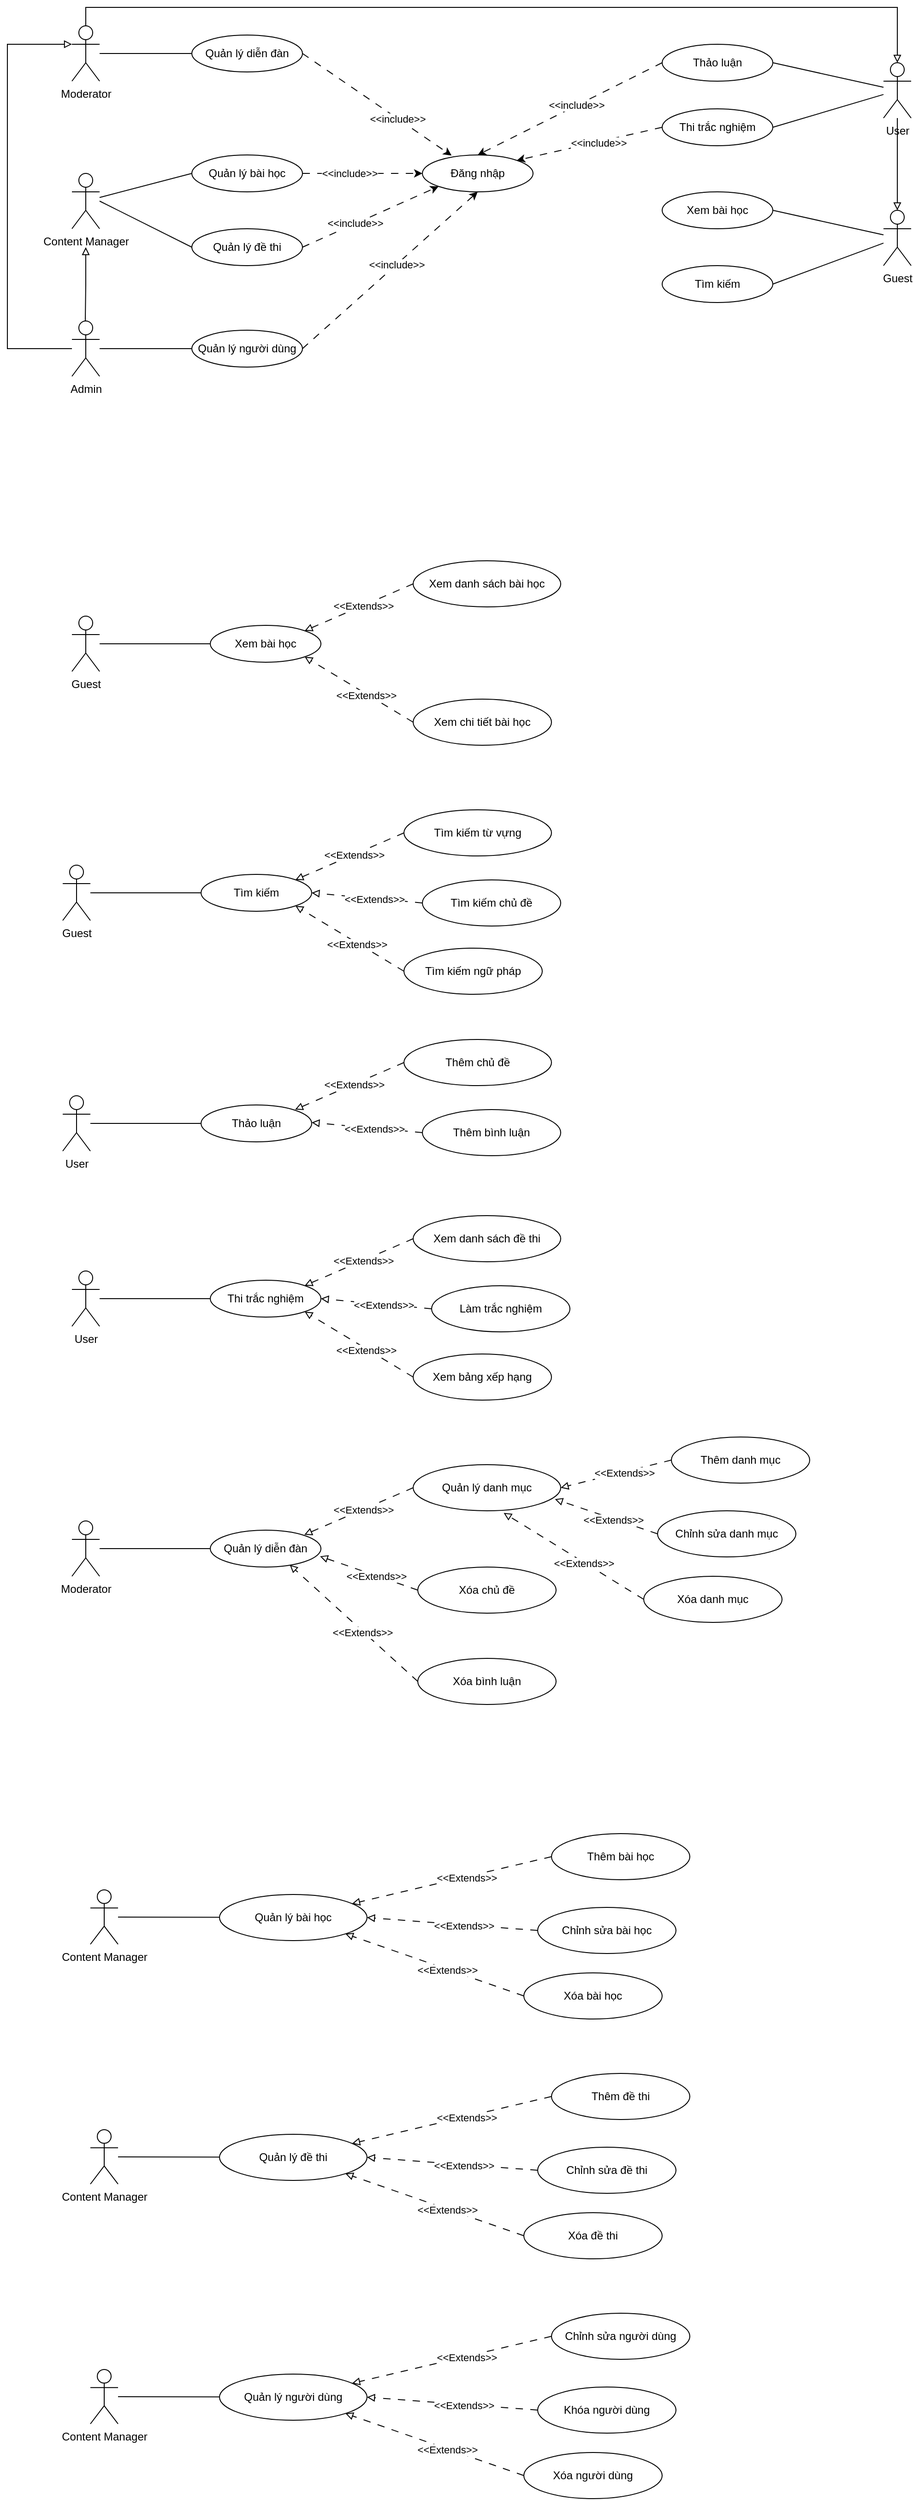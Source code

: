 <mxfile version="21.3.3" type="github">
  <diagram name="Trang-1" id="Rtv8dVOtGINkOgFMuuK0">
    <mxGraphModel dx="1750" dy="902" grid="1" gridSize="10" guides="1" tooltips="1" connect="1" arrows="1" fold="1" page="1" pageScale="1" pageWidth="2339" pageHeight="3300" math="0" shadow="0">
      <root>
        <mxCell id="0" />
        <mxCell id="1" parent="0" />
        <mxCell id="KmCH8Xh90aq2N9KF85zI-37" style="edgeStyle=orthogonalEdgeStyle;rounded=0;orthogonalLoop=1;jettySize=auto;html=1;exitX=0.5;exitY=0;exitDx=0;exitDy=0;exitPerimeter=0;entryX=0.5;entryY=0;entryDx=0;entryDy=0;entryPerimeter=0;endArrow=block;endFill=0;" edge="1" parent="1" source="KmCH8Xh90aq2N9KF85zI-1" target="KmCH8Xh90aq2N9KF85zI-5">
          <mxGeometry relative="1" as="geometry" />
        </mxCell>
        <mxCell id="KmCH8Xh90aq2N9KF85zI-1" value="Moderator" style="shape=umlActor;verticalLabelPosition=bottom;verticalAlign=top;html=1;outlineConnect=0;" vertex="1" parent="1">
          <mxGeometry x="150" y="100" width="30" height="60" as="geometry" />
        </mxCell>
        <mxCell id="KmCH8Xh90aq2N9KF85zI-2" value="Guest" style="shape=umlActor;verticalLabelPosition=bottom;verticalAlign=top;html=1;outlineConnect=0;" vertex="1" parent="1">
          <mxGeometry x="1030" y="300" width="30" height="60" as="geometry" />
        </mxCell>
        <mxCell id="KmCH8Xh90aq2N9KF85zI-3" value="Content Manager" style="shape=umlActor;verticalLabelPosition=bottom;verticalAlign=top;html=1;outlineConnect=0;" vertex="1" parent="1">
          <mxGeometry x="150" y="260" width="30" height="60" as="geometry" />
        </mxCell>
        <mxCell id="KmCH8Xh90aq2N9KF85zI-127" style="edgeStyle=orthogonalEdgeStyle;rounded=0;orthogonalLoop=1;jettySize=auto;html=1;entryX=0;entryY=0.333;entryDx=0;entryDy=0;entryPerimeter=0;endArrow=block;endFill=0;" edge="1" parent="1" source="KmCH8Xh90aq2N9KF85zI-4" target="KmCH8Xh90aq2N9KF85zI-1">
          <mxGeometry relative="1" as="geometry">
            <mxPoint x="80" y="80" as="targetPoint" />
            <Array as="points">
              <mxPoint x="80" y="450" />
              <mxPoint x="80" y="120" />
            </Array>
          </mxGeometry>
        </mxCell>
        <mxCell id="KmCH8Xh90aq2N9KF85zI-4" value="Admin" style="shape=umlActor;verticalLabelPosition=bottom;verticalAlign=top;html=1;outlineConnect=0;" vertex="1" parent="1">
          <mxGeometry x="150" y="420" width="30" height="60" as="geometry" />
        </mxCell>
        <mxCell id="KmCH8Xh90aq2N9KF85zI-36" style="edgeStyle=orthogonalEdgeStyle;rounded=0;orthogonalLoop=1;jettySize=auto;html=1;entryX=0.5;entryY=0;entryDx=0;entryDy=0;entryPerimeter=0;endArrow=block;endFill=0;strokeWidth=1;" edge="1" parent="1" source="KmCH8Xh90aq2N9KF85zI-5" target="KmCH8Xh90aq2N9KF85zI-2">
          <mxGeometry relative="1" as="geometry">
            <mxPoint x="1045" y="230" as="sourcePoint" />
          </mxGeometry>
        </mxCell>
        <mxCell id="KmCH8Xh90aq2N9KF85zI-5" value="User" style="shape=umlActor;verticalLabelPosition=bottom;verticalAlign=top;html=1;outlineConnect=0;" vertex="1" parent="1">
          <mxGeometry x="1030" y="140" width="30" height="60" as="geometry" />
        </mxCell>
        <mxCell id="KmCH8Xh90aq2N9KF85zI-15" style="rounded=0;orthogonalLoop=1;jettySize=auto;html=1;exitX=0;exitY=0.5;exitDx=0;exitDy=0;endArrow=none;endFill=0;" edge="1" parent="1" source="KmCH8Xh90aq2N9KF85zI-6" target="KmCH8Xh90aq2N9KF85zI-1">
          <mxGeometry relative="1" as="geometry" />
        </mxCell>
        <mxCell id="KmCH8Xh90aq2N9KF85zI-18" style="rounded=0;orthogonalLoop=1;jettySize=auto;html=1;exitX=1;exitY=0.5;exitDx=0;exitDy=0;entryX=0.264;entryY=0.017;entryDx=0;entryDy=0;entryPerimeter=0;dashed=1;dashPattern=8 8;endArrow=classic;endFill=1;" edge="1" parent="1" source="KmCH8Xh90aq2N9KF85zI-6" target="KmCH8Xh90aq2N9KF85zI-14">
          <mxGeometry relative="1" as="geometry" />
        </mxCell>
        <mxCell id="KmCH8Xh90aq2N9KF85zI-24" value="&amp;lt;&amp;lt;include&amp;gt;&amp;gt;" style="edgeLabel;html=1;align=center;verticalAlign=middle;resizable=0;points=[];" vertex="1" connectable="0" parent="KmCH8Xh90aq2N9KF85zI-18">
          <mxGeometry x="0.277" relative="1" as="geometry">
            <mxPoint as="offset" />
          </mxGeometry>
        </mxCell>
        <mxCell id="KmCH8Xh90aq2N9KF85zI-6" value="Quản lý diễn đàn" style="ellipse;whiteSpace=wrap;html=1;" vertex="1" parent="1">
          <mxGeometry x="280" y="110" width="120" height="40" as="geometry" />
        </mxCell>
        <mxCell id="KmCH8Xh90aq2N9KF85zI-23" style="rounded=0;orthogonalLoop=1;jettySize=auto;html=1;exitX=0;exitY=0.5;exitDx=0;exitDy=0;entryX=1;entryY=0;entryDx=0;entryDy=0;dashed=1;dashPattern=8 8;endArrow=classic;endFill=1;" edge="1" parent="1" source="KmCH8Xh90aq2N9KF85zI-7" target="KmCH8Xh90aq2N9KF85zI-14">
          <mxGeometry relative="1" as="geometry" />
        </mxCell>
        <mxCell id="KmCH8Xh90aq2N9KF85zI-28" value="&amp;lt;&amp;lt;include&amp;gt;&amp;gt;" style="edgeLabel;html=1;align=center;verticalAlign=middle;resizable=0;points=[];" vertex="1" connectable="0" parent="KmCH8Xh90aq2N9KF85zI-23">
          <mxGeometry x="-0.113" y="1" relative="1" as="geometry">
            <mxPoint as="offset" />
          </mxGeometry>
        </mxCell>
        <mxCell id="KmCH8Xh90aq2N9KF85zI-34" style="rounded=0;orthogonalLoop=1;jettySize=auto;html=1;exitX=1;exitY=0.5;exitDx=0;exitDy=0;endArrow=none;endFill=0;" edge="1" parent="1" source="KmCH8Xh90aq2N9KF85zI-7" target="KmCH8Xh90aq2N9KF85zI-5">
          <mxGeometry relative="1" as="geometry" />
        </mxCell>
        <mxCell id="KmCH8Xh90aq2N9KF85zI-7" value="Thi trắc nghiệm" style="ellipse;whiteSpace=wrap;html=1;" vertex="1" parent="1">
          <mxGeometry x="790" y="190" width="120" height="40" as="geometry" />
        </mxCell>
        <mxCell id="KmCH8Xh90aq2N9KF85zI-21" style="rounded=0;orthogonalLoop=1;jettySize=auto;html=1;exitX=1;exitY=0.5;exitDx=0;exitDy=0;entryX=0.5;entryY=1;entryDx=0;entryDy=0;dashed=1;dashPattern=8 8;endArrow=classic;endFill=1;" edge="1" parent="1" source="KmCH8Xh90aq2N9KF85zI-8" target="KmCH8Xh90aq2N9KF85zI-14">
          <mxGeometry relative="1" as="geometry" />
        </mxCell>
        <mxCell id="KmCH8Xh90aq2N9KF85zI-27" value="&amp;lt;&amp;lt;include&amp;gt;&amp;gt;" style="edgeLabel;html=1;align=center;verticalAlign=middle;resizable=0;points=[];" vertex="1" connectable="0" parent="KmCH8Xh90aq2N9KF85zI-21">
          <mxGeometry x="0.073" relative="1" as="geometry">
            <mxPoint as="offset" />
          </mxGeometry>
        </mxCell>
        <mxCell id="KmCH8Xh90aq2N9KF85zI-30" style="rounded=0;orthogonalLoop=1;jettySize=auto;html=1;exitX=0;exitY=0.5;exitDx=0;exitDy=0;endArrow=none;endFill=0;" edge="1" parent="1" source="KmCH8Xh90aq2N9KF85zI-8" target="KmCH8Xh90aq2N9KF85zI-4">
          <mxGeometry relative="1" as="geometry" />
        </mxCell>
        <mxCell id="KmCH8Xh90aq2N9KF85zI-8" value="Quản lý người dùng" style="ellipse;whiteSpace=wrap;html=1;" vertex="1" parent="1">
          <mxGeometry x="280" y="430" width="120" height="40" as="geometry" />
        </mxCell>
        <mxCell id="KmCH8Xh90aq2N9KF85zI-22" style="rounded=0;orthogonalLoop=1;jettySize=auto;html=1;exitX=0;exitY=0.5;exitDx=0;exitDy=0;entryX=0.5;entryY=0;entryDx=0;entryDy=0;dashed=1;dashPattern=8 8;endArrow=classic;endFill=1;" edge="1" parent="1" source="KmCH8Xh90aq2N9KF85zI-9" target="KmCH8Xh90aq2N9KF85zI-14">
          <mxGeometry relative="1" as="geometry" />
        </mxCell>
        <mxCell id="KmCH8Xh90aq2N9KF85zI-29" value="&amp;lt;&amp;lt;include&amp;gt;&amp;gt;" style="edgeLabel;html=1;align=center;verticalAlign=middle;resizable=0;points=[];" vertex="1" connectable="0" parent="KmCH8Xh90aq2N9KF85zI-22">
          <mxGeometry x="-0.069" y="-1" relative="1" as="geometry">
            <mxPoint as="offset" />
          </mxGeometry>
        </mxCell>
        <mxCell id="KmCH8Xh90aq2N9KF85zI-33" style="rounded=0;orthogonalLoop=1;jettySize=auto;html=1;exitX=1;exitY=0.5;exitDx=0;exitDy=0;endArrow=none;endFill=0;" edge="1" parent="1" source="KmCH8Xh90aq2N9KF85zI-9" target="KmCH8Xh90aq2N9KF85zI-5">
          <mxGeometry relative="1" as="geometry" />
        </mxCell>
        <mxCell id="KmCH8Xh90aq2N9KF85zI-9" value="Thảo luận" style="ellipse;whiteSpace=wrap;html=1;" vertex="1" parent="1">
          <mxGeometry x="790" y="120" width="120" height="40" as="geometry" />
        </mxCell>
        <mxCell id="KmCH8Xh90aq2N9KF85zI-17" style="rounded=0;orthogonalLoop=1;jettySize=auto;html=1;exitX=0;exitY=0.5;exitDx=0;exitDy=0;endArrow=none;endFill=0;" edge="1" parent="1" source="KmCH8Xh90aq2N9KF85zI-10">
          <mxGeometry relative="1" as="geometry">
            <mxPoint x="180" y="290" as="targetPoint" />
          </mxGeometry>
        </mxCell>
        <mxCell id="KmCH8Xh90aq2N9KF85zI-20" style="rounded=0;orthogonalLoop=1;jettySize=auto;html=1;exitX=1;exitY=0.5;exitDx=0;exitDy=0;entryX=0;entryY=1;entryDx=0;entryDy=0;dashed=1;dashPattern=8 8;endArrow=classic;endFill=1;" edge="1" parent="1" source="KmCH8Xh90aq2N9KF85zI-10" target="KmCH8Xh90aq2N9KF85zI-14">
          <mxGeometry relative="1" as="geometry" />
        </mxCell>
        <mxCell id="KmCH8Xh90aq2N9KF85zI-26" value="&amp;lt;&amp;lt;include&amp;gt;&amp;gt;" style="edgeLabel;html=1;align=center;verticalAlign=middle;resizable=0;points=[];" vertex="1" connectable="0" parent="KmCH8Xh90aq2N9KF85zI-20">
          <mxGeometry x="-0.232" relative="1" as="geometry">
            <mxPoint y="-1" as="offset" />
          </mxGeometry>
        </mxCell>
        <mxCell id="KmCH8Xh90aq2N9KF85zI-10" value="Quản lý đề thi" style="ellipse;whiteSpace=wrap;html=1;" vertex="1" parent="1">
          <mxGeometry x="280" y="320" width="120" height="40" as="geometry" />
        </mxCell>
        <mxCell id="KmCH8Xh90aq2N9KF85zI-16" style="rounded=0;orthogonalLoop=1;jettySize=auto;html=1;exitX=0;exitY=0.5;exitDx=0;exitDy=0;endArrow=none;endFill=0;" edge="1" parent="1" source="KmCH8Xh90aq2N9KF85zI-11" target="KmCH8Xh90aq2N9KF85zI-3">
          <mxGeometry relative="1" as="geometry" />
        </mxCell>
        <mxCell id="KmCH8Xh90aq2N9KF85zI-19" style="rounded=0;orthogonalLoop=1;jettySize=auto;html=1;exitX=1;exitY=0.5;exitDx=0;exitDy=0;entryX=0;entryY=0.5;entryDx=0;entryDy=0;dashed=1;dashPattern=8 8;endArrow=classic;endFill=1;" edge="1" parent="1" source="KmCH8Xh90aq2N9KF85zI-11" target="KmCH8Xh90aq2N9KF85zI-14">
          <mxGeometry relative="1" as="geometry" />
        </mxCell>
        <mxCell id="KmCH8Xh90aq2N9KF85zI-25" value="&amp;lt;&amp;lt;include&amp;gt;&amp;gt;" style="edgeLabel;html=1;align=center;verticalAlign=middle;resizable=0;points=[];" vertex="1" connectable="0" parent="KmCH8Xh90aq2N9KF85zI-19">
          <mxGeometry x="-0.224" relative="1" as="geometry">
            <mxPoint as="offset" />
          </mxGeometry>
        </mxCell>
        <mxCell id="KmCH8Xh90aq2N9KF85zI-11" value="Quản lý bài học" style="ellipse;whiteSpace=wrap;html=1;" vertex="1" parent="1">
          <mxGeometry x="280" y="240" width="120" height="40" as="geometry" />
        </mxCell>
        <mxCell id="KmCH8Xh90aq2N9KF85zI-31" style="rounded=0;orthogonalLoop=1;jettySize=auto;html=1;exitX=1;exitY=0.5;exitDx=0;exitDy=0;endArrow=none;endFill=0;" edge="1" parent="1" source="KmCH8Xh90aq2N9KF85zI-12" target="KmCH8Xh90aq2N9KF85zI-2">
          <mxGeometry relative="1" as="geometry" />
        </mxCell>
        <mxCell id="KmCH8Xh90aq2N9KF85zI-12" value="Tìm kiếm" style="ellipse;whiteSpace=wrap;html=1;" vertex="1" parent="1">
          <mxGeometry x="790" y="360" width="120" height="40" as="geometry" />
        </mxCell>
        <mxCell id="KmCH8Xh90aq2N9KF85zI-32" style="rounded=0;orthogonalLoop=1;jettySize=auto;html=1;exitX=1;exitY=0.5;exitDx=0;exitDy=0;endArrow=none;endFill=0;" edge="1" parent="1" source="KmCH8Xh90aq2N9KF85zI-13" target="KmCH8Xh90aq2N9KF85zI-2">
          <mxGeometry relative="1" as="geometry" />
        </mxCell>
        <mxCell id="KmCH8Xh90aq2N9KF85zI-13" value="Xem bài học" style="ellipse;whiteSpace=wrap;html=1;" vertex="1" parent="1">
          <mxGeometry x="790" y="280" width="120" height="40" as="geometry" />
        </mxCell>
        <mxCell id="KmCH8Xh90aq2N9KF85zI-14" value="Đăng nhập" style="ellipse;whiteSpace=wrap;html=1;" vertex="1" parent="1">
          <mxGeometry x="530" y="240" width="120" height="40" as="geometry" />
        </mxCell>
        <mxCell id="KmCH8Xh90aq2N9KF85zI-39" style="edgeStyle=orthogonalEdgeStyle;rounded=0;orthogonalLoop=1;jettySize=auto;html=1;exitX=0.5;exitY=0;exitDx=0;exitDy=0;exitPerimeter=0;endArrow=block;endFill=0;" edge="1" parent="1">
          <mxGeometry relative="1" as="geometry">
            <mxPoint x="164.996" y="340" as="targetPoint" />
            <mxPoint x="164.47" y="420" as="sourcePoint" />
          </mxGeometry>
        </mxCell>
        <mxCell id="KmCH8Xh90aq2N9KF85zI-40" value="Guest" style="shape=umlActor;verticalLabelPosition=bottom;verticalAlign=top;html=1;outlineConnect=0;" vertex="1" parent="1">
          <mxGeometry x="150" y="740" width="30" height="60" as="geometry" />
        </mxCell>
        <mxCell id="KmCH8Xh90aq2N9KF85zI-41" style="rounded=0;orthogonalLoop=1;jettySize=auto;html=1;exitX=1;exitY=0.5;exitDx=0;exitDy=0;endArrow=none;endFill=0;" edge="1" parent="1" source="KmCH8Xh90aq2N9KF85zI-42" target="KmCH8Xh90aq2N9KF85zI-40">
          <mxGeometry relative="1" as="geometry" />
        </mxCell>
        <mxCell id="KmCH8Xh90aq2N9KF85zI-42" value="Xem bài học" style="ellipse;whiteSpace=wrap;html=1;" vertex="1" parent="1">
          <mxGeometry x="300" y="750" width="120" height="40" as="geometry" />
        </mxCell>
        <mxCell id="KmCH8Xh90aq2N9KF85zI-46" style="rounded=0;orthogonalLoop=1;jettySize=auto;html=1;exitX=0;exitY=0.5;exitDx=0;exitDy=0;entryX=1;entryY=1;entryDx=0;entryDy=0;endArrow=block;endFill=0;dashed=1;dashPattern=8 8;" edge="1" parent="1" source="KmCH8Xh90aq2N9KF85zI-43" target="KmCH8Xh90aq2N9KF85zI-42">
          <mxGeometry relative="1" as="geometry" />
        </mxCell>
        <mxCell id="KmCH8Xh90aq2N9KF85zI-48" value="&amp;lt;&amp;lt;Extends&amp;gt;&amp;gt;" style="edgeLabel;html=1;align=center;verticalAlign=middle;resizable=0;points=[];" vertex="1" connectable="0" parent="KmCH8Xh90aq2N9KF85zI-46">
          <mxGeometry x="-0.14" y="1" relative="1" as="geometry">
            <mxPoint as="offset" />
          </mxGeometry>
        </mxCell>
        <mxCell id="KmCH8Xh90aq2N9KF85zI-43" value="Xem chi tiết bài học" style="ellipse;whiteSpace=wrap;html=1;" vertex="1" parent="1">
          <mxGeometry x="520" y="830" width="150" height="50" as="geometry" />
        </mxCell>
        <mxCell id="KmCH8Xh90aq2N9KF85zI-45" style="rounded=0;orthogonalLoop=1;jettySize=auto;html=1;exitX=0;exitY=0.5;exitDx=0;exitDy=0;entryX=1;entryY=0;entryDx=0;entryDy=0;endArrow=block;endFill=0;dashed=1;dashPattern=8 8;" edge="1" parent="1" source="KmCH8Xh90aq2N9KF85zI-44" target="KmCH8Xh90aq2N9KF85zI-42">
          <mxGeometry relative="1" as="geometry" />
        </mxCell>
        <mxCell id="KmCH8Xh90aq2N9KF85zI-47" value="&amp;lt;&amp;lt;Extends&amp;gt;&amp;gt;" style="edgeLabel;html=1;align=center;verticalAlign=middle;resizable=0;points=[];" vertex="1" connectable="0" parent="KmCH8Xh90aq2N9KF85zI-45">
          <mxGeometry x="-0.079" relative="1" as="geometry">
            <mxPoint as="offset" />
          </mxGeometry>
        </mxCell>
        <mxCell id="KmCH8Xh90aq2N9KF85zI-44" value="Xem danh sách bài học" style="ellipse;whiteSpace=wrap;html=1;" vertex="1" parent="1">
          <mxGeometry x="520" y="680" width="160" height="50" as="geometry" />
        </mxCell>
        <mxCell id="KmCH8Xh90aq2N9KF85zI-49" value="Guest" style="shape=umlActor;verticalLabelPosition=bottom;verticalAlign=top;html=1;outlineConnect=0;" vertex="1" parent="1">
          <mxGeometry x="140" y="1010" width="30" height="60" as="geometry" />
        </mxCell>
        <mxCell id="KmCH8Xh90aq2N9KF85zI-50" style="rounded=0;orthogonalLoop=1;jettySize=auto;html=1;exitX=1;exitY=0.5;exitDx=0;exitDy=0;endArrow=none;endFill=0;" edge="1" parent="1" source="KmCH8Xh90aq2N9KF85zI-51" target="KmCH8Xh90aq2N9KF85zI-49">
          <mxGeometry relative="1" as="geometry" />
        </mxCell>
        <mxCell id="KmCH8Xh90aq2N9KF85zI-51" value="Tìm kiếm" style="ellipse;whiteSpace=wrap;html=1;" vertex="1" parent="1">
          <mxGeometry x="290" y="1020" width="120" height="40" as="geometry" />
        </mxCell>
        <mxCell id="KmCH8Xh90aq2N9KF85zI-52" style="rounded=0;orthogonalLoop=1;jettySize=auto;html=1;exitX=0;exitY=0.5;exitDx=0;exitDy=0;entryX=1;entryY=1;entryDx=0;entryDy=0;endArrow=block;endFill=0;dashed=1;dashPattern=8 8;" edge="1" parent="1" source="KmCH8Xh90aq2N9KF85zI-54" target="KmCH8Xh90aq2N9KF85zI-51">
          <mxGeometry relative="1" as="geometry" />
        </mxCell>
        <mxCell id="KmCH8Xh90aq2N9KF85zI-53" value="&amp;lt;&amp;lt;Extends&amp;gt;&amp;gt;" style="edgeLabel;html=1;align=center;verticalAlign=middle;resizable=0;points=[];" vertex="1" connectable="0" parent="KmCH8Xh90aq2N9KF85zI-52">
          <mxGeometry x="-0.14" y="1" relative="1" as="geometry">
            <mxPoint as="offset" />
          </mxGeometry>
        </mxCell>
        <mxCell id="KmCH8Xh90aq2N9KF85zI-54" value="Tìm kiếm ngữ pháp" style="ellipse;whiteSpace=wrap;html=1;" vertex="1" parent="1">
          <mxGeometry x="510" y="1100" width="150" height="50" as="geometry" />
        </mxCell>
        <mxCell id="KmCH8Xh90aq2N9KF85zI-55" style="rounded=0;orthogonalLoop=1;jettySize=auto;html=1;exitX=0;exitY=0.5;exitDx=0;exitDy=0;entryX=1;entryY=0;entryDx=0;entryDy=0;endArrow=block;endFill=0;dashed=1;dashPattern=8 8;" edge="1" parent="1" source="KmCH8Xh90aq2N9KF85zI-57" target="KmCH8Xh90aq2N9KF85zI-51">
          <mxGeometry relative="1" as="geometry" />
        </mxCell>
        <mxCell id="KmCH8Xh90aq2N9KF85zI-56" value="&amp;lt;&amp;lt;Extends&amp;gt;&amp;gt;" style="edgeLabel;html=1;align=center;verticalAlign=middle;resizable=0;points=[];" vertex="1" connectable="0" parent="KmCH8Xh90aq2N9KF85zI-55">
          <mxGeometry x="-0.079" relative="1" as="geometry">
            <mxPoint as="offset" />
          </mxGeometry>
        </mxCell>
        <mxCell id="KmCH8Xh90aq2N9KF85zI-57" value="Tìm kiếm từ vựng" style="ellipse;whiteSpace=wrap;html=1;" vertex="1" parent="1">
          <mxGeometry x="510" y="950" width="160" height="50" as="geometry" />
        </mxCell>
        <mxCell id="KmCH8Xh90aq2N9KF85zI-58" style="rounded=0;orthogonalLoop=1;jettySize=auto;html=1;exitX=0;exitY=0.5;exitDx=0;exitDy=0;entryX=1;entryY=0.5;entryDx=0;entryDy=0;endArrow=block;endFill=0;dashed=1;dashPattern=8 8;" edge="1" parent="1" source="KmCH8Xh90aq2N9KF85zI-60" target="KmCH8Xh90aq2N9KF85zI-51">
          <mxGeometry relative="1" as="geometry">
            <mxPoint x="412" y="980" as="targetPoint" />
          </mxGeometry>
        </mxCell>
        <mxCell id="KmCH8Xh90aq2N9KF85zI-59" value="&amp;lt;&amp;lt;Extends&amp;gt;&amp;gt;" style="edgeLabel;html=1;align=center;verticalAlign=middle;resizable=0;points=[];" vertex="1" connectable="0" parent="KmCH8Xh90aq2N9KF85zI-58">
          <mxGeometry x="-0.14" y="1" relative="1" as="geometry">
            <mxPoint as="offset" />
          </mxGeometry>
        </mxCell>
        <mxCell id="KmCH8Xh90aq2N9KF85zI-60" value="Tìm kiếm chủ đề" style="ellipse;whiteSpace=wrap;html=1;" vertex="1" parent="1">
          <mxGeometry x="530" y="1026" width="150" height="50" as="geometry" />
        </mxCell>
        <mxCell id="KmCH8Xh90aq2N9KF85zI-61" value="User" style="shape=umlActor;verticalLabelPosition=bottom;verticalAlign=top;html=1;outlineConnect=0;" vertex="1" parent="1">
          <mxGeometry x="140" y="1260" width="30" height="60" as="geometry" />
        </mxCell>
        <mxCell id="KmCH8Xh90aq2N9KF85zI-62" style="rounded=0;orthogonalLoop=1;jettySize=auto;html=1;exitX=1;exitY=0.5;exitDx=0;exitDy=0;endArrow=none;endFill=0;" edge="1" parent="1" source="KmCH8Xh90aq2N9KF85zI-63" target="KmCH8Xh90aq2N9KF85zI-61">
          <mxGeometry relative="1" as="geometry" />
        </mxCell>
        <mxCell id="KmCH8Xh90aq2N9KF85zI-63" value="Thảo luận" style="ellipse;whiteSpace=wrap;html=1;" vertex="1" parent="1">
          <mxGeometry x="290" y="1270" width="120" height="40" as="geometry" />
        </mxCell>
        <mxCell id="KmCH8Xh90aq2N9KF85zI-65" style="rounded=0;orthogonalLoop=1;jettySize=auto;html=1;exitX=0;exitY=0.5;exitDx=0;exitDy=0;entryX=1;entryY=0;entryDx=0;entryDy=0;endArrow=block;endFill=0;dashed=1;dashPattern=8 8;" edge="1" parent="1" source="KmCH8Xh90aq2N9KF85zI-67">
          <mxGeometry relative="1" as="geometry">
            <mxPoint x="392" y="1275" as="targetPoint" />
          </mxGeometry>
        </mxCell>
        <mxCell id="KmCH8Xh90aq2N9KF85zI-66" value="&amp;lt;&amp;lt;Extends&amp;gt;&amp;gt;" style="edgeLabel;html=1;align=center;verticalAlign=middle;resizable=0;points=[];" vertex="1" connectable="0" parent="KmCH8Xh90aq2N9KF85zI-65">
          <mxGeometry x="-0.079" relative="1" as="geometry">
            <mxPoint as="offset" />
          </mxGeometry>
        </mxCell>
        <mxCell id="KmCH8Xh90aq2N9KF85zI-67" value="Thêm chủ đề" style="ellipse;whiteSpace=wrap;html=1;" vertex="1" parent="1">
          <mxGeometry x="510" y="1199" width="160" height="50" as="geometry" />
        </mxCell>
        <mxCell id="KmCH8Xh90aq2N9KF85zI-68" style="rounded=0;orthogonalLoop=1;jettySize=auto;html=1;exitX=0;exitY=0.5;exitDx=0;exitDy=0;entryX=1;entryY=0.5;entryDx=0;entryDy=0;endArrow=block;endFill=0;dashed=1;dashPattern=8 8;" edge="1" parent="1" source="KmCH8Xh90aq2N9KF85zI-70">
          <mxGeometry relative="1" as="geometry">
            <mxPoint x="410" y="1289" as="targetPoint" />
          </mxGeometry>
        </mxCell>
        <mxCell id="KmCH8Xh90aq2N9KF85zI-69" value="&amp;lt;&amp;lt;Extends&amp;gt;&amp;gt;" style="edgeLabel;html=1;align=center;verticalAlign=middle;resizable=0;points=[];" vertex="1" connectable="0" parent="KmCH8Xh90aq2N9KF85zI-68">
          <mxGeometry x="-0.14" y="1" relative="1" as="geometry">
            <mxPoint as="offset" />
          </mxGeometry>
        </mxCell>
        <mxCell id="KmCH8Xh90aq2N9KF85zI-70" value="Thêm bình luận" style="ellipse;whiteSpace=wrap;html=1;" vertex="1" parent="1">
          <mxGeometry x="530" y="1275" width="150" height="50" as="geometry" />
        </mxCell>
        <mxCell id="KmCH8Xh90aq2N9KF85zI-71" value="Moderator" style="shape=umlActor;verticalLabelPosition=bottom;verticalAlign=top;html=1;outlineConnect=0;" vertex="1" parent="1">
          <mxGeometry x="150" y="1721" width="30" height="60" as="geometry" />
        </mxCell>
        <mxCell id="KmCH8Xh90aq2N9KF85zI-72" style="rounded=0;orthogonalLoop=1;jettySize=auto;html=1;exitX=1;exitY=0.5;exitDx=0;exitDy=0;endArrow=none;endFill=0;" edge="1" parent="1" source="KmCH8Xh90aq2N9KF85zI-73" target="KmCH8Xh90aq2N9KF85zI-71">
          <mxGeometry relative="1" as="geometry" />
        </mxCell>
        <mxCell id="KmCH8Xh90aq2N9KF85zI-73" value="Quản lý diễn đàn" style="ellipse;whiteSpace=wrap;html=1;" vertex="1" parent="1">
          <mxGeometry x="300" y="1731" width="120" height="40" as="geometry" />
        </mxCell>
        <mxCell id="KmCH8Xh90aq2N9KF85zI-74" style="rounded=0;orthogonalLoop=1;jettySize=auto;html=1;exitX=0;exitY=0.5;exitDx=0;exitDy=0;entryX=1;entryY=0;entryDx=0;entryDy=0;endArrow=block;endFill=0;dashed=1;dashPattern=8 8;" edge="1" parent="1" source="KmCH8Xh90aq2N9KF85zI-76">
          <mxGeometry relative="1" as="geometry">
            <mxPoint x="402" y="1736" as="targetPoint" />
          </mxGeometry>
        </mxCell>
        <mxCell id="KmCH8Xh90aq2N9KF85zI-75" value="&amp;lt;&amp;lt;Extends&amp;gt;&amp;gt;" style="edgeLabel;html=1;align=center;verticalAlign=middle;resizable=0;points=[];" vertex="1" connectable="0" parent="KmCH8Xh90aq2N9KF85zI-74">
          <mxGeometry x="-0.079" relative="1" as="geometry">
            <mxPoint as="offset" />
          </mxGeometry>
        </mxCell>
        <mxCell id="KmCH8Xh90aq2N9KF85zI-76" value="Quản lý danh mục" style="ellipse;whiteSpace=wrap;html=1;" vertex="1" parent="1">
          <mxGeometry x="520" y="1660" width="160" height="50" as="geometry" />
        </mxCell>
        <mxCell id="KmCH8Xh90aq2N9KF85zI-77" style="rounded=0;orthogonalLoop=1;jettySize=auto;html=1;exitX=0;exitY=0.5;exitDx=0;exitDy=0;entryX=1;entryY=0.5;entryDx=0;entryDy=0;endArrow=block;endFill=0;dashed=1;dashPattern=8 8;" edge="1" parent="1" source="KmCH8Xh90aq2N9KF85zI-79" target="KmCH8Xh90aq2N9KF85zI-76">
          <mxGeometry relative="1" as="geometry">
            <mxPoint x="420" y="1750" as="targetPoint" />
          </mxGeometry>
        </mxCell>
        <mxCell id="KmCH8Xh90aq2N9KF85zI-78" value="&amp;lt;&amp;lt;Extends&amp;gt;&amp;gt;" style="edgeLabel;html=1;align=center;verticalAlign=middle;resizable=0;points=[];" vertex="1" connectable="0" parent="KmCH8Xh90aq2N9KF85zI-77">
          <mxGeometry x="-0.14" y="1" relative="1" as="geometry">
            <mxPoint as="offset" />
          </mxGeometry>
        </mxCell>
        <mxCell id="KmCH8Xh90aq2N9KF85zI-79" value="Thêm danh mục" style="ellipse;whiteSpace=wrap;html=1;" vertex="1" parent="1">
          <mxGeometry x="800" y="1630" width="150" height="50" as="geometry" />
        </mxCell>
        <mxCell id="KmCH8Xh90aq2N9KF85zI-82" style="rounded=0;orthogonalLoop=1;jettySize=auto;html=1;exitX=0;exitY=0.5;exitDx=0;exitDy=0;entryX=0.961;entryY=0.748;entryDx=0;entryDy=0;endArrow=block;endFill=0;dashed=1;dashPattern=8 8;entryPerimeter=0;" edge="1" parent="1" source="KmCH8Xh90aq2N9KF85zI-84" target="KmCH8Xh90aq2N9KF85zI-76">
          <mxGeometry relative="1" as="geometry">
            <mxPoint x="430" y="1760" as="targetPoint" />
          </mxGeometry>
        </mxCell>
        <mxCell id="KmCH8Xh90aq2N9KF85zI-83" value="&amp;lt;&amp;lt;Extends&amp;gt;&amp;gt;" style="edgeLabel;html=1;align=center;verticalAlign=middle;resizable=0;points=[];" vertex="1" connectable="0" parent="KmCH8Xh90aq2N9KF85zI-82">
          <mxGeometry x="-0.14" y="1" relative="1" as="geometry">
            <mxPoint as="offset" />
          </mxGeometry>
        </mxCell>
        <mxCell id="KmCH8Xh90aq2N9KF85zI-84" value="Chỉnh sửa danh mục" style="ellipse;whiteSpace=wrap;html=1;" vertex="1" parent="1">
          <mxGeometry x="785" y="1710" width="150" height="50" as="geometry" />
        </mxCell>
        <mxCell id="KmCH8Xh90aq2N9KF85zI-85" style="rounded=0;orthogonalLoop=1;jettySize=auto;html=1;exitX=0;exitY=0.5;exitDx=0;exitDy=0;entryX=0.614;entryY=1.047;entryDx=0;entryDy=0;endArrow=block;endFill=0;dashed=1;dashPattern=8 8;entryPerimeter=0;" edge="1" parent="1" source="KmCH8Xh90aq2N9KF85zI-87" target="KmCH8Xh90aq2N9KF85zI-76">
          <mxGeometry relative="1" as="geometry">
            <mxPoint x="440" y="1770" as="targetPoint" />
          </mxGeometry>
        </mxCell>
        <mxCell id="KmCH8Xh90aq2N9KF85zI-86" value="&amp;lt;&amp;lt;Extends&amp;gt;&amp;gt;" style="edgeLabel;html=1;align=center;verticalAlign=middle;resizable=0;points=[];" vertex="1" connectable="0" parent="KmCH8Xh90aq2N9KF85zI-85">
          <mxGeometry x="-0.14" y="1" relative="1" as="geometry">
            <mxPoint as="offset" />
          </mxGeometry>
        </mxCell>
        <mxCell id="KmCH8Xh90aq2N9KF85zI-87" value="Xóa danh mục" style="ellipse;whiteSpace=wrap;html=1;" vertex="1" parent="1">
          <mxGeometry x="770" y="1781" width="150" height="50" as="geometry" />
        </mxCell>
        <mxCell id="KmCH8Xh90aq2N9KF85zI-88" style="rounded=0;orthogonalLoop=1;jettySize=auto;html=1;exitX=0;exitY=0.5;exitDx=0;exitDy=0;entryX=0.992;entryY=0.708;entryDx=0;entryDy=0;endArrow=block;endFill=0;dashed=1;dashPattern=8 8;entryPerimeter=0;" edge="1" parent="1" source="KmCH8Xh90aq2N9KF85zI-90" target="KmCH8Xh90aq2N9KF85zI-73">
          <mxGeometry relative="1" as="geometry">
            <mxPoint x="440" y="1874" as="targetPoint" />
          </mxGeometry>
        </mxCell>
        <mxCell id="KmCH8Xh90aq2N9KF85zI-89" value="&amp;lt;&amp;lt;Extends&amp;gt;&amp;gt;" style="edgeLabel;html=1;align=center;verticalAlign=middle;resizable=0;points=[];" vertex="1" connectable="0" parent="KmCH8Xh90aq2N9KF85zI-88">
          <mxGeometry x="-0.14" y="1" relative="1" as="geometry">
            <mxPoint as="offset" />
          </mxGeometry>
        </mxCell>
        <mxCell id="KmCH8Xh90aq2N9KF85zI-90" value="Xóa chủ đề" style="ellipse;whiteSpace=wrap;html=1;" vertex="1" parent="1">
          <mxGeometry x="525" y="1771" width="150" height="50" as="geometry" />
        </mxCell>
        <mxCell id="KmCH8Xh90aq2N9KF85zI-91" style="rounded=0;orthogonalLoop=1;jettySize=auto;html=1;exitX=0;exitY=0.5;exitDx=0;exitDy=0;entryX=0.719;entryY=0.942;entryDx=0;entryDy=0;endArrow=block;endFill=0;dashed=1;dashPattern=8 8;entryPerimeter=0;" edge="1" parent="1" source="KmCH8Xh90aq2N9KF85zI-93" target="KmCH8Xh90aq2N9KF85zI-73">
          <mxGeometry relative="1" as="geometry">
            <mxPoint x="450" y="1884" as="targetPoint" />
          </mxGeometry>
        </mxCell>
        <mxCell id="KmCH8Xh90aq2N9KF85zI-92" value="&amp;lt;&amp;lt;Extends&amp;gt;&amp;gt;" style="edgeLabel;html=1;align=center;verticalAlign=middle;resizable=0;points=[];" vertex="1" connectable="0" parent="KmCH8Xh90aq2N9KF85zI-91">
          <mxGeometry x="-0.14" y="1" relative="1" as="geometry">
            <mxPoint as="offset" />
          </mxGeometry>
        </mxCell>
        <mxCell id="KmCH8Xh90aq2N9KF85zI-93" value="Xóa bình luận" style="ellipse;whiteSpace=wrap;html=1;" vertex="1" parent="1">
          <mxGeometry x="525" y="1870" width="150" height="50" as="geometry" />
        </mxCell>
        <mxCell id="KmCH8Xh90aq2N9KF85zI-94" value="User" style="shape=umlActor;verticalLabelPosition=bottom;verticalAlign=top;html=1;outlineConnect=0;" vertex="1" parent="1">
          <mxGeometry x="150" y="1450" width="30" height="60" as="geometry" />
        </mxCell>
        <mxCell id="KmCH8Xh90aq2N9KF85zI-95" style="rounded=0;orthogonalLoop=1;jettySize=auto;html=1;exitX=1;exitY=0.5;exitDx=0;exitDy=0;endArrow=none;endFill=0;" edge="1" parent="1" source="KmCH8Xh90aq2N9KF85zI-96" target="KmCH8Xh90aq2N9KF85zI-94">
          <mxGeometry relative="1" as="geometry" />
        </mxCell>
        <mxCell id="KmCH8Xh90aq2N9KF85zI-96" value="Thi trắc nghiệm" style="ellipse;whiteSpace=wrap;html=1;" vertex="1" parent="1">
          <mxGeometry x="300" y="1460" width="120" height="40" as="geometry" />
        </mxCell>
        <mxCell id="KmCH8Xh90aq2N9KF85zI-97" style="rounded=0;orthogonalLoop=1;jettySize=auto;html=1;exitX=0;exitY=0.5;exitDx=0;exitDy=0;entryX=1;entryY=1;entryDx=0;entryDy=0;endArrow=block;endFill=0;dashed=1;dashPattern=8 8;" edge="1" parent="1" source="KmCH8Xh90aq2N9KF85zI-99" target="KmCH8Xh90aq2N9KF85zI-96">
          <mxGeometry relative="1" as="geometry" />
        </mxCell>
        <mxCell id="KmCH8Xh90aq2N9KF85zI-98" value="&amp;lt;&amp;lt;Extends&amp;gt;&amp;gt;" style="edgeLabel;html=1;align=center;verticalAlign=middle;resizable=0;points=[];" vertex="1" connectable="0" parent="KmCH8Xh90aq2N9KF85zI-97">
          <mxGeometry x="-0.14" y="1" relative="1" as="geometry">
            <mxPoint as="offset" />
          </mxGeometry>
        </mxCell>
        <mxCell id="KmCH8Xh90aq2N9KF85zI-99" value="Xem bảng xếp hạng" style="ellipse;whiteSpace=wrap;html=1;" vertex="1" parent="1">
          <mxGeometry x="520" y="1540" width="150" height="50" as="geometry" />
        </mxCell>
        <mxCell id="KmCH8Xh90aq2N9KF85zI-100" style="rounded=0;orthogonalLoop=1;jettySize=auto;html=1;exitX=0;exitY=0.5;exitDx=0;exitDy=0;entryX=1;entryY=0;entryDx=0;entryDy=0;endArrow=block;endFill=0;dashed=1;dashPattern=8 8;" edge="1" parent="1" source="KmCH8Xh90aq2N9KF85zI-102" target="KmCH8Xh90aq2N9KF85zI-96">
          <mxGeometry relative="1" as="geometry" />
        </mxCell>
        <mxCell id="KmCH8Xh90aq2N9KF85zI-101" value="&amp;lt;&amp;lt;Extends&amp;gt;&amp;gt;" style="edgeLabel;html=1;align=center;verticalAlign=middle;resizable=0;points=[];" vertex="1" connectable="0" parent="KmCH8Xh90aq2N9KF85zI-100">
          <mxGeometry x="-0.079" relative="1" as="geometry">
            <mxPoint as="offset" />
          </mxGeometry>
        </mxCell>
        <mxCell id="KmCH8Xh90aq2N9KF85zI-102" value="Xem danh sách đề thi" style="ellipse;whiteSpace=wrap;html=1;" vertex="1" parent="1">
          <mxGeometry x="520" y="1390" width="160" height="50" as="geometry" />
        </mxCell>
        <mxCell id="KmCH8Xh90aq2N9KF85zI-103" style="rounded=0;orthogonalLoop=1;jettySize=auto;html=1;exitX=0;exitY=0.5;exitDx=0;exitDy=0;entryX=1;entryY=0.5;entryDx=0;entryDy=0;endArrow=block;endFill=0;dashed=1;dashPattern=8 8;" edge="1" parent="1" source="KmCH8Xh90aq2N9KF85zI-105" target="KmCH8Xh90aq2N9KF85zI-96">
          <mxGeometry relative="1" as="geometry">
            <mxPoint x="422" y="1420" as="targetPoint" />
          </mxGeometry>
        </mxCell>
        <mxCell id="KmCH8Xh90aq2N9KF85zI-104" value="&amp;lt;&amp;lt;Extends&amp;gt;&amp;gt;" style="edgeLabel;html=1;align=center;verticalAlign=middle;resizable=0;points=[];" vertex="1" connectable="0" parent="KmCH8Xh90aq2N9KF85zI-103">
          <mxGeometry x="-0.14" y="1" relative="1" as="geometry">
            <mxPoint as="offset" />
          </mxGeometry>
        </mxCell>
        <mxCell id="KmCH8Xh90aq2N9KF85zI-105" value="Làm trắc nghiệm" style="ellipse;whiteSpace=wrap;html=1;" vertex="1" parent="1">
          <mxGeometry x="540" y="1466" width="150" height="50" as="geometry" />
        </mxCell>
        <mxCell id="KmCH8Xh90aq2N9KF85zI-115" value="Content Manager" style="shape=umlActor;verticalLabelPosition=bottom;verticalAlign=top;html=1;outlineConnect=0;" vertex="1" parent="1">
          <mxGeometry x="170" y="2121" width="30" height="59" as="geometry" />
        </mxCell>
        <mxCell id="KmCH8Xh90aq2N9KF85zI-116" style="rounded=0;orthogonalLoop=1;jettySize=auto;html=1;exitX=1;exitY=0.5;exitDx=0;exitDy=0;endArrow=none;endFill=0;" edge="1" parent="1" target="KmCH8Xh90aq2N9KF85zI-115">
          <mxGeometry relative="1" as="geometry">
            <mxPoint x="440" y="2151" as="sourcePoint" />
          </mxGeometry>
        </mxCell>
        <mxCell id="KmCH8Xh90aq2N9KF85zI-117" style="rounded=0;orthogonalLoop=1;jettySize=auto;html=1;exitX=0;exitY=0.5;exitDx=0;exitDy=0;endArrow=block;endFill=0;dashed=1;dashPattern=8 8;" edge="1" parent="1" source="KmCH8Xh90aq2N9KF85zI-119" target="KmCH8Xh90aq2N9KF85zI-126">
          <mxGeometry relative="1" as="geometry">
            <mxPoint x="550" y="2115" as="targetPoint" />
          </mxGeometry>
        </mxCell>
        <mxCell id="KmCH8Xh90aq2N9KF85zI-118" value="&amp;lt;&amp;lt;Extends&amp;gt;&amp;gt;" style="edgeLabel;html=1;align=center;verticalAlign=middle;resizable=0;points=[];" vertex="1" connectable="0" parent="KmCH8Xh90aq2N9KF85zI-117">
          <mxGeometry x="-0.14" y="1" relative="1" as="geometry">
            <mxPoint as="offset" />
          </mxGeometry>
        </mxCell>
        <mxCell id="KmCH8Xh90aq2N9KF85zI-119" value="Thêm bài học" style="ellipse;whiteSpace=wrap;html=1;" vertex="1" parent="1">
          <mxGeometry x="670" y="2060" width="150" height="50" as="geometry" />
        </mxCell>
        <mxCell id="KmCH8Xh90aq2N9KF85zI-120" style="rounded=0;orthogonalLoop=1;jettySize=auto;html=1;exitX=0;exitY=0.5;exitDx=0;exitDy=0;entryX=1;entryY=0.5;entryDx=0;entryDy=0;endArrow=block;endFill=0;dashed=1;dashPattern=8 8;" edge="1" parent="1" source="KmCH8Xh90aq2N9KF85zI-122" target="KmCH8Xh90aq2N9KF85zI-126">
          <mxGeometry relative="1" as="geometry">
            <mxPoint x="544" y="2127" as="targetPoint" />
          </mxGeometry>
        </mxCell>
        <mxCell id="KmCH8Xh90aq2N9KF85zI-121" value="&amp;lt;&amp;lt;Extends&amp;gt;&amp;gt;" style="edgeLabel;html=1;align=center;verticalAlign=middle;resizable=0;points=[];" vertex="1" connectable="0" parent="KmCH8Xh90aq2N9KF85zI-120">
          <mxGeometry x="-0.14" y="1" relative="1" as="geometry">
            <mxPoint as="offset" />
          </mxGeometry>
        </mxCell>
        <mxCell id="KmCH8Xh90aq2N9KF85zI-122" value="Chỉnh sửa bài học" style="ellipse;whiteSpace=wrap;html=1;" vertex="1" parent="1">
          <mxGeometry x="655" y="2140" width="150" height="50" as="geometry" />
        </mxCell>
        <mxCell id="KmCH8Xh90aq2N9KF85zI-123" style="rounded=0;orthogonalLoop=1;jettySize=auto;html=1;exitX=0;exitY=0.5;exitDx=0;exitDy=0;entryX=1;entryY=1;entryDx=0;entryDy=0;endArrow=block;endFill=0;dashed=1;dashPattern=8 8;" edge="1" parent="1" source="KmCH8Xh90aq2N9KF85zI-125" target="KmCH8Xh90aq2N9KF85zI-126">
          <mxGeometry relative="1" as="geometry">
            <mxPoint x="488" y="2142" as="targetPoint" />
          </mxGeometry>
        </mxCell>
        <mxCell id="KmCH8Xh90aq2N9KF85zI-124" value="&amp;lt;&amp;lt;Extends&amp;gt;&amp;gt;" style="edgeLabel;html=1;align=center;verticalAlign=middle;resizable=0;points=[];" vertex="1" connectable="0" parent="KmCH8Xh90aq2N9KF85zI-123">
          <mxGeometry x="-0.14" y="1" relative="1" as="geometry">
            <mxPoint as="offset" />
          </mxGeometry>
        </mxCell>
        <mxCell id="KmCH8Xh90aq2N9KF85zI-125" value="Xóa bài học" style="ellipse;whiteSpace=wrap;html=1;" vertex="1" parent="1">
          <mxGeometry x="640" y="2211" width="150" height="50" as="geometry" />
        </mxCell>
        <mxCell id="KmCH8Xh90aq2N9KF85zI-126" value="Quản lý bài học" style="ellipse;whiteSpace=wrap;html=1;" vertex="1" parent="1">
          <mxGeometry x="310" y="2126" width="160" height="50" as="geometry" />
        </mxCell>
        <mxCell id="KmCH8Xh90aq2N9KF85zI-128" value="Content Manager" style="shape=umlActor;verticalLabelPosition=bottom;verticalAlign=top;html=1;outlineConnect=0;" vertex="1" parent="1">
          <mxGeometry x="170" y="2381" width="30" height="59" as="geometry" />
        </mxCell>
        <mxCell id="KmCH8Xh90aq2N9KF85zI-129" style="rounded=0;orthogonalLoop=1;jettySize=auto;html=1;exitX=1;exitY=0.5;exitDx=0;exitDy=0;endArrow=none;endFill=0;" edge="1" parent="1" target="KmCH8Xh90aq2N9KF85zI-128">
          <mxGeometry relative="1" as="geometry">
            <mxPoint x="440" y="2411" as="sourcePoint" />
          </mxGeometry>
        </mxCell>
        <mxCell id="KmCH8Xh90aq2N9KF85zI-130" style="rounded=0;orthogonalLoop=1;jettySize=auto;html=1;exitX=0;exitY=0.5;exitDx=0;exitDy=0;endArrow=block;endFill=0;dashed=1;dashPattern=8 8;" edge="1" parent="1" source="KmCH8Xh90aq2N9KF85zI-132" target="KmCH8Xh90aq2N9KF85zI-139">
          <mxGeometry relative="1" as="geometry">
            <mxPoint x="550" y="2375" as="targetPoint" />
          </mxGeometry>
        </mxCell>
        <mxCell id="KmCH8Xh90aq2N9KF85zI-131" value="&amp;lt;&amp;lt;Extends&amp;gt;&amp;gt;" style="edgeLabel;html=1;align=center;verticalAlign=middle;resizable=0;points=[];" vertex="1" connectable="0" parent="KmCH8Xh90aq2N9KF85zI-130">
          <mxGeometry x="-0.14" y="1" relative="1" as="geometry">
            <mxPoint as="offset" />
          </mxGeometry>
        </mxCell>
        <mxCell id="KmCH8Xh90aq2N9KF85zI-132" value="Thêm đề thi" style="ellipse;whiteSpace=wrap;html=1;" vertex="1" parent="1">
          <mxGeometry x="670" y="2320" width="150" height="50" as="geometry" />
        </mxCell>
        <mxCell id="KmCH8Xh90aq2N9KF85zI-133" style="rounded=0;orthogonalLoop=1;jettySize=auto;html=1;exitX=0;exitY=0.5;exitDx=0;exitDy=0;entryX=1;entryY=0.5;entryDx=0;entryDy=0;endArrow=block;endFill=0;dashed=1;dashPattern=8 8;" edge="1" parent="1" source="KmCH8Xh90aq2N9KF85zI-135" target="KmCH8Xh90aq2N9KF85zI-139">
          <mxGeometry relative="1" as="geometry">
            <mxPoint x="544" y="2387" as="targetPoint" />
          </mxGeometry>
        </mxCell>
        <mxCell id="KmCH8Xh90aq2N9KF85zI-134" value="&amp;lt;&amp;lt;Extends&amp;gt;&amp;gt;" style="edgeLabel;html=1;align=center;verticalAlign=middle;resizable=0;points=[];" vertex="1" connectable="0" parent="KmCH8Xh90aq2N9KF85zI-133">
          <mxGeometry x="-0.14" y="1" relative="1" as="geometry">
            <mxPoint as="offset" />
          </mxGeometry>
        </mxCell>
        <mxCell id="KmCH8Xh90aq2N9KF85zI-135" value="Chỉnh sửa đề thi" style="ellipse;whiteSpace=wrap;html=1;" vertex="1" parent="1">
          <mxGeometry x="655" y="2400" width="150" height="50" as="geometry" />
        </mxCell>
        <mxCell id="KmCH8Xh90aq2N9KF85zI-136" style="rounded=0;orthogonalLoop=1;jettySize=auto;html=1;exitX=0;exitY=0.5;exitDx=0;exitDy=0;entryX=1;entryY=1;entryDx=0;entryDy=0;endArrow=block;endFill=0;dashed=1;dashPattern=8 8;" edge="1" parent="1" source="KmCH8Xh90aq2N9KF85zI-138" target="KmCH8Xh90aq2N9KF85zI-139">
          <mxGeometry relative="1" as="geometry">
            <mxPoint x="488" y="2402" as="targetPoint" />
          </mxGeometry>
        </mxCell>
        <mxCell id="KmCH8Xh90aq2N9KF85zI-137" value="&amp;lt;&amp;lt;Extends&amp;gt;&amp;gt;" style="edgeLabel;html=1;align=center;verticalAlign=middle;resizable=0;points=[];" vertex="1" connectable="0" parent="KmCH8Xh90aq2N9KF85zI-136">
          <mxGeometry x="-0.14" y="1" relative="1" as="geometry">
            <mxPoint as="offset" />
          </mxGeometry>
        </mxCell>
        <mxCell id="KmCH8Xh90aq2N9KF85zI-138" value="Xóa đề thi" style="ellipse;whiteSpace=wrap;html=1;" vertex="1" parent="1">
          <mxGeometry x="640" y="2471" width="150" height="50" as="geometry" />
        </mxCell>
        <mxCell id="KmCH8Xh90aq2N9KF85zI-139" value="Quản lý đề thi" style="ellipse;whiteSpace=wrap;html=1;" vertex="1" parent="1">
          <mxGeometry x="310" y="2386" width="160" height="50" as="geometry" />
        </mxCell>
        <mxCell id="KmCH8Xh90aq2N9KF85zI-140" value="Content Manager" style="shape=umlActor;verticalLabelPosition=bottom;verticalAlign=top;html=1;outlineConnect=0;" vertex="1" parent="1">
          <mxGeometry x="170" y="2641" width="30" height="59" as="geometry" />
        </mxCell>
        <mxCell id="KmCH8Xh90aq2N9KF85zI-141" style="rounded=0;orthogonalLoop=1;jettySize=auto;html=1;exitX=1;exitY=0.5;exitDx=0;exitDy=0;endArrow=none;endFill=0;" edge="1" parent="1" target="KmCH8Xh90aq2N9KF85zI-140">
          <mxGeometry relative="1" as="geometry">
            <mxPoint x="440" y="2671" as="sourcePoint" />
          </mxGeometry>
        </mxCell>
        <mxCell id="KmCH8Xh90aq2N9KF85zI-142" style="rounded=0;orthogonalLoop=1;jettySize=auto;html=1;exitX=0;exitY=0.5;exitDx=0;exitDy=0;endArrow=block;endFill=0;dashed=1;dashPattern=8 8;" edge="1" parent="1" source="KmCH8Xh90aq2N9KF85zI-144" target="KmCH8Xh90aq2N9KF85zI-151">
          <mxGeometry relative="1" as="geometry">
            <mxPoint x="550" y="2635" as="targetPoint" />
          </mxGeometry>
        </mxCell>
        <mxCell id="KmCH8Xh90aq2N9KF85zI-143" value="&amp;lt;&amp;lt;Extends&amp;gt;&amp;gt;" style="edgeLabel;html=1;align=center;verticalAlign=middle;resizable=0;points=[];" vertex="1" connectable="0" parent="KmCH8Xh90aq2N9KF85zI-142">
          <mxGeometry x="-0.14" y="1" relative="1" as="geometry">
            <mxPoint as="offset" />
          </mxGeometry>
        </mxCell>
        <mxCell id="KmCH8Xh90aq2N9KF85zI-144" value="Chỉnh sửa người dùng" style="ellipse;whiteSpace=wrap;html=1;" vertex="1" parent="1">
          <mxGeometry x="670" y="2580" width="150" height="50" as="geometry" />
        </mxCell>
        <mxCell id="KmCH8Xh90aq2N9KF85zI-145" style="rounded=0;orthogonalLoop=1;jettySize=auto;html=1;exitX=0;exitY=0.5;exitDx=0;exitDy=0;entryX=1;entryY=0.5;entryDx=0;entryDy=0;endArrow=block;endFill=0;dashed=1;dashPattern=8 8;" edge="1" parent="1" source="KmCH8Xh90aq2N9KF85zI-147" target="KmCH8Xh90aq2N9KF85zI-151">
          <mxGeometry relative="1" as="geometry">
            <mxPoint x="544" y="2647" as="targetPoint" />
          </mxGeometry>
        </mxCell>
        <mxCell id="KmCH8Xh90aq2N9KF85zI-146" value="&amp;lt;&amp;lt;Extends&amp;gt;&amp;gt;" style="edgeLabel;html=1;align=center;verticalAlign=middle;resizable=0;points=[];" vertex="1" connectable="0" parent="KmCH8Xh90aq2N9KF85zI-145">
          <mxGeometry x="-0.14" y="1" relative="1" as="geometry">
            <mxPoint as="offset" />
          </mxGeometry>
        </mxCell>
        <mxCell id="KmCH8Xh90aq2N9KF85zI-147" value="Khóa người dùng" style="ellipse;whiteSpace=wrap;html=1;" vertex="1" parent="1">
          <mxGeometry x="655" y="2660" width="150" height="50" as="geometry" />
        </mxCell>
        <mxCell id="KmCH8Xh90aq2N9KF85zI-148" style="rounded=0;orthogonalLoop=1;jettySize=auto;html=1;exitX=0;exitY=0.5;exitDx=0;exitDy=0;entryX=1;entryY=1;entryDx=0;entryDy=0;endArrow=block;endFill=0;dashed=1;dashPattern=8 8;" edge="1" parent="1" source="KmCH8Xh90aq2N9KF85zI-150" target="KmCH8Xh90aq2N9KF85zI-151">
          <mxGeometry relative="1" as="geometry">
            <mxPoint x="488" y="2662" as="targetPoint" />
          </mxGeometry>
        </mxCell>
        <mxCell id="KmCH8Xh90aq2N9KF85zI-149" value="&amp;lt;&amp;lt;Extends&amp;gt;&amp;gt;" style="edgeLabel;html=1;align=center;verticalAlign=middle;resizable=0;points=[];" vertex="1" connectable="0" parent="KmCH8Xh90aq2N9KF85zI-148">
          <mxGeometry x="-0.14" y="1" relative="1" as="geometry">
            <mxPoint as="offset" />
          </mxGeometry>
        </mxCell>
        <mxCell id="KmCH8Xh90aq2N9KF85zI-150" value="Xóa người dùng" style="ellipse;whiteSpace=wrap;html=1;" vertex="1" parent="1">
          <mxGeometry x="640" y="2731" width="150" height="50" as="geometry" />
        </mxCell>
        <mxCell id="KmCH8Xh90aq2N9KF85zI-151" value="Quản lý người dùng" style="ellipse;whiteSpace=wrap;html=1;" vertex="1" parent="1">
          <mxGeometry x="310" y="2646" width="160" height="50" as="geometry" />
        </mxCell>
      </root>
    </mxGraphModel>
  </diagram>
</mxfile>
